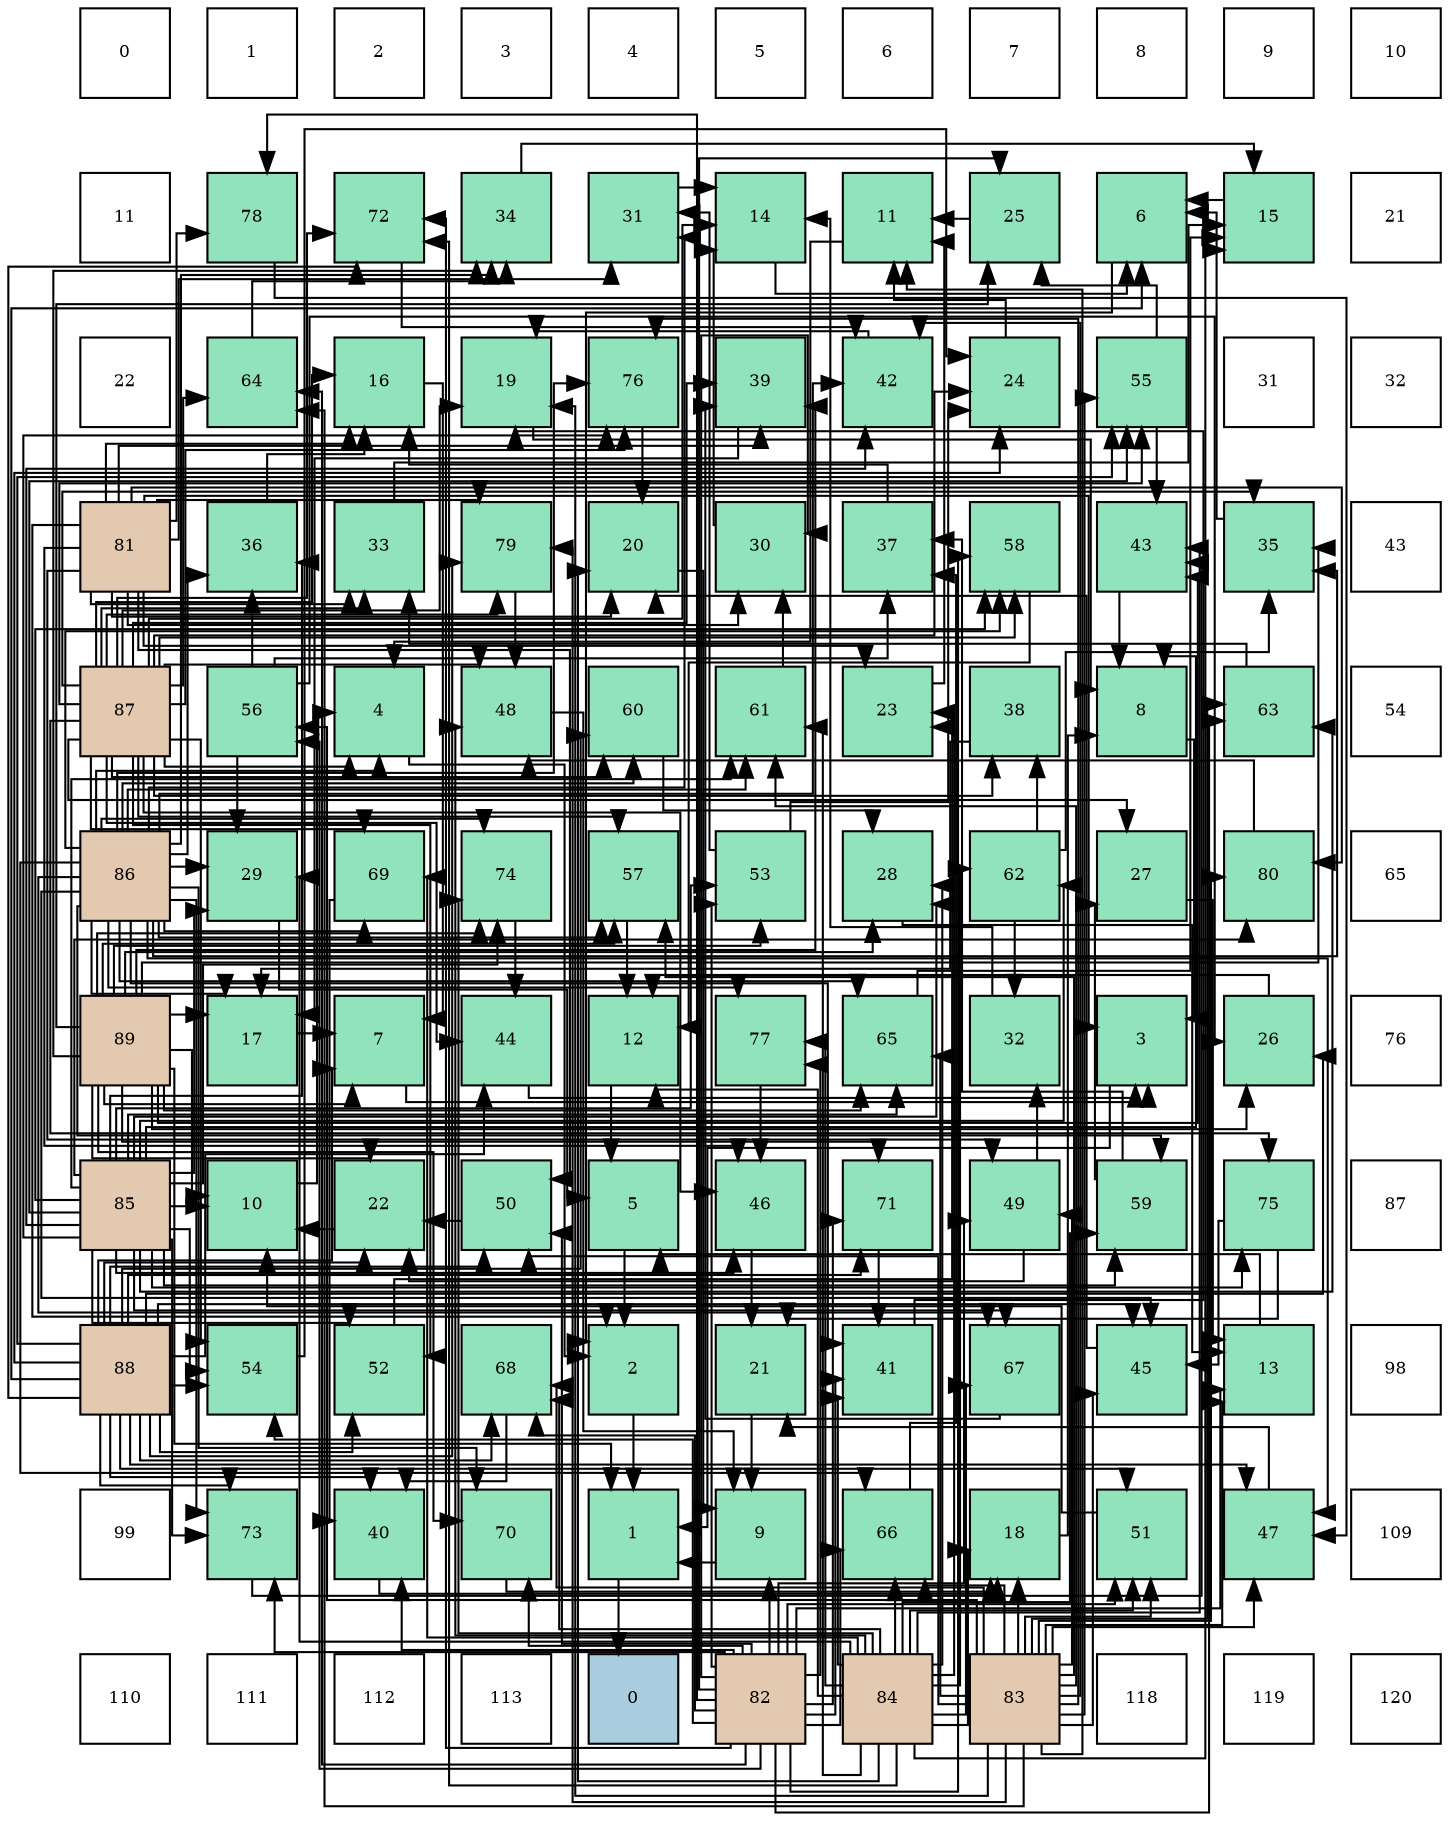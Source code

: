 digraph layout{
 rankdir=TB;
 splines=ortho;
 node [style=filled shape=square fixedsize=true width=0.6];
0[label="0", fontsize=8, fillcolor="#ffffff"];
1[label="1", fontsize=8, fillcolor="#ffffff"];
2[label="2", fontsize=8, fillcolor="#ffffff"];
3[label="3", fontsize=8, fillcolor="#ffffff"];
4[label="4", fontsize=8, fillcolor="#ffffff"];
5[label="5", fontsize=8, fillcolor="#ffffff"];
6[label="6", fontsize=8, fillcolor="#ffffff"];
7[label="7", fontsize=8, fillcolor="#ffffff"];
8[label="8", fontsize=8, fillcolor="#ffffff"];
9[label="9", fontsize=8, fillcolor="#ffffff"];
10[label="10", fontsize=8, fillcolor="#ffffff"];
11[label="11", fontsize=8, fillcolor="#ffffff"];
12[label="78", fontsize=8, fillcolor="#91e3bb"];
13[label="72", fontsize=8, fillcolor="#91e3bb"];
14[label="34", fontsize=8, fillcolor="#91e3bb"];
15[label="31", fontsize=8, fillcolor="#91e3bb"];
16[label="14", fontsize=8, fillcolor="#91e3bb"];
17[label="11", fontsize=8, fillcolor="#91e3bb"];
18[label="25", fontsize=8, fillcolor="#91e3bb"];
19[label="6", fontsize=8, fillcolor="#91e3bb"];
20[label="15", fontsize=8, fillcolor="#91e3bb"];
21[label="21", fontsize=8, fillcolor="#ffffff"];
22[label="22", fontsize=8, fillcolor="#ffffff"];
23[label="64", fontsize=8, fillcolor="#91e3bb"];
24[label="16", fontsize=8, fillcolor="#91e3bb"];
25[label="19", fontsize=8, fillcolor="#91e3bb"];
26[label="76", fontsize=8, fillcolor="#91e3bb"];
27[label="39", fontsize=8, fillcolor="#91e3bb"];
28[label="42", fontsize=8, fillcolor="#91e3bb"];
29[label="24", fontsize=8, fillcolor="#91e3bb"];
30[label="55", fontsize=8, fillcolor="#91e3bb"];
31[label="31", fontsize=8, fillcolor="#ffffff"];
32[label="32", fontsize=8, fillcolor="#ffffff"];
33[label="81", fontsize=8, fillcolor="#e3c9af"];
34[label="36", fontsize=8, fillcolor="#91e3bb"];
35[label="33", fontsize=8, fillcolor="#91e3bb"];
36[label="79", fontsize=8, fillcolor="#91e3bb"];
37[label="20", fontsize=8, fillcolor="#91e3bb"];
38[label="30", fontsize=8, fillcolor="#91e3bb"];
39[label="37", fontsize=8, fillcolor="#91e3bb"];
40[label="58", fontsize=8, fillcolor="#91e3bb"];
41[label="43", fontsize=8, fillcolor="#91e3bb"];
42[label="35", fontsize=8, fillcolor="#91e3bb"];
43[label="43", fontsize=8, fillcolor="#ffffff"];
44[label="87", fontsize=8, fillcolor="#e3c9af"];
45[label="56", fontsize=8, fillcolor="#91e3bb"];
46[label="4", fontsize=8, fillcolor="#91e3bb"];
47[label="48", fontsize=8, fillcolor="#91e3bb"];
48[label="60", fontsize=8, fillcolor="#91e3bb"];
49[label="61", fontsize=8, fillcolor="#91e3bb"];
50[label="23", fontsize=8, fillcolor="#91e3bb"];
51[label="38", fontsize=8, fillcolor="#91e3bb"];
52[label="8", fontsize=8, fillcolor="#91e3bb"];
53[label="63", fontsize=8, fillcolor="#91e3bb"];
54[label="54", fontsize=8, fillcolor="#ffffff"];
55[label="86", fontsize=8, fillcolor="#e3c9af"];
56[label="29", fontsize=8, fillcolor="#91e3bb"];
57[label="69", fontsize=8, fillcolor="#91e3bb"];
58[label="74", fontsize=8, fillcolor="#91e3bb"];
59[label="57", fontsize=8, fillcolor="#91e3bb"];
60[label="53", fontsize=8, fillcolor="#91e3bb"];
61[label="28", fontsize=8, fillcolor="#91e3bb"];
62[label="62", fontsize=8, fillcolor="#91e3bb"];
63[label="27", fontsize=8, fillcolor="#91e3bb"];
64[label="80", fontsize=8, fillcolor="#91e3bb"];
65[label="65", fontsize=8, fillcolor="#ffffff"];
66[label="89", fontsize=8, fillcolor="#e3c9af"];
67[label="17", fontsize=8, fillcolor="#91e3bb"];
68[label="7", fontsize=8, fillcolor="#91e3bb"];
69[label="44", fontsize=8, fillcolor="#91e3bb"];
70[label="12", fontsize=8, fillcolor="#91e3bb"];
71[label="77", fontsize=8, fillcolor="#91e3bb"];
72[label="65", fontsize=8, fillcolor="#91e3bb"];
73[label="32", fontsize=8, fillcolor="#91e3bb"];
74[label="3", fontsize=8, fillcolor="#91e3bb"];
75[label="26", fontsize=8, fillcolor="#91e3bb"];
76[label="76", fontsize=8, fillcolor="#ffffff"];
77[label="85", fontsize=8, fillcolor="#e3c9af"];
78[label="10", fontsize=8, fillcolor="#91e3bb"];
79[label="22", fontsize=8, fillcolor="#91e3bb"];
80[label="50", fontsize=8, fillcolor="#91e3bb"];
81[label="5", fontsize=8, fillcolor="#91e3bb"];
82[label="46", fontsize=8, fillcolor="#91e3bb"];
83[label="71", fontsize=8, fillcolor="#91e3bb"];
84[label="49", fontsize=8, fillcolor="#91e3bb"];
85[label="59", fontsize=8, fillcolor="#91e3bb"];
86[label="75", fontsize=8, fillcolor="#91e3bb"];
87[label="87", fontsize=8, fillcolor="#ffffff"];
88[label="88", fontsize=8, fillcolor="#e3c9af"];
89[label="54", fontsize=8, fillcolor="#91e3bb"];
90[label="52", fontsize=8, fillcolor="#91e3bb"];
91[label="68", fontsize=8, fillcolor="#91e3bb"];
92[label="2", fontsize=8, fillcolor="#91e3bb"];
93[label="21", fontsize=8, fillcolor="#91e3bb"];
94[label="41", fontsize=8, fillcolor="#91e3bb"];
95[label="67", fontsize=8, fillcolor="#91e3bb"];
96[label="45", fontsize=8, fillcolor="#91e3bb"];
97[label="13", fontsize=8, fillcolor="#91e3bb"];
98[label="98", fontsize=8, fillcolor="#ffffff"];
99[label="99", fontsize=8, fillcolor="#ffffff"];
100[label="73", fontsize=8, fillcolor="#91e3bb"];
101[label="40", fontsize=8, fillcolor="#91e3bb"];
102[label="70", fontsize=8, fillcolor="#91e3bb"];
103[label="1", fontsize=8, fillcolor="#91e3bb"];
104[label="9", fontsize=8, fillcolor="#91e3bb"];
105[label="66", fontsize=8, fillcolor="#91e3bb"];
106[label="18", fontsize=8, fillcolor="#91e3bb"];
107[label="51", fontsize=8, fillcolor="#91e3bb"];
108[label="47", fontsize=8, fillcolor="#91e3bb"];
109[label="109", fontsize=8, fillcolor="#ffffff"];
110[label="110", fontsize=8, fillcolor="#ffffff"];
111[label="111", fontsize=8, fillcolor="#ffffff"];
112[label="112", fontsize=8, fillcolor="#ffffff"];
113[label="113", fontsize=8, fillcolor="#ffffff"];
114[label="0", fontsize=8, fillcolor="#a9ccde"];
115[label="82", fontsize=8, fillcolor="#e3c9af"];
116[label="84", fontsize=8, fillcolor="#e3c9af"];
117[label="83", fontsize=8, fillcolor="#e3c9af"];
118[label="118", fontsize=8, fillcolor="#ffffff"];
119[label="119", fontsize=8, fillcolor="#ffffff"];
120[label="120", fontsize=8, fillcolor="#ffffff"];
edge [constraint=false, style=vis];103 -> 114;
92 -> 103;
74 -> 103;
46 -> 92;
81 -> 92;
19 -> 92;
68 -> 74;
52 -> 74;
104 -> 103;
78 -> 46;
17 -> 46;
70 -> 81;
97 -> 81;
16 -> 19;
20 -> 19;
24 -> 68;
67 -> 68;
106 -> 52;
25 -> 52;
37 -> 104;
93 -> 104;
79 -> 78;
50 -> 17;
29 -> 17;
18 -> 17;
75 -> 70;
63 -> 97;
61 -> 97;
56 -> 81;
38 -> 16;
15 -> 16;
73 -> 16;
35 -> 20;
14 -> 20;
42 -> 19;
34 -> 24;
39 -> 24;
51 -> 67;
27 -> 67;
101 -> 106;
94 -> 25;
28 -> 25;
41 -> 52;
69 -> 74;
96 -> 37;
82 -> 93;
108 -> 93;
47 -> 104;
84 -> 79;
84 -> 73;
80 -> 79;
107 -> 78;
90 -> 50;
60 -> 29;
60 -> 15;
89 -> 29;
30 -> 18;
30 -> 41;
45 -> 75;
45 -> 56;
45 -> 34;
45 -> 39;
59 -> 70;
40 -> 70;
85 -> 63;
85 -> 39;
48 -> 61;
49 -> 38;
62 -> 73;
62 -> 42;
62 -> 51;
53 -> 35;
23 -> 14;
72 -> 20;
105 -> 39;
95 -> 27;
91 -> 101;
57 -> 101;
102 -> 106;
83 -> 94;
13 -> 28;
100 -> 41;
58 -> 69;
86 -> 93;
86 -> 96;
26 -> 37;
71 -> 82;
12 -> 108;
36 -> 47;
64 -> 47;
33 -> 92;
33 -> 74;
33 -> 24;
33 -> 37;
33 -> 50;
33 -> 38;
33 -> 15;
33 -> 35;
33 -> 27;
33 -> 82;
33 -> 84;
33 -> 80;
33 -> 12;
33 -> 36;
33 -> 64;
115 -> 104;
115 -> 97;
115 -> 18;
115 -> 38;
115 -> 101;
115 -> 94;
115 -> 84;
115 -> 80;
115 -> 107;
115 -> 60;
115 -> 89;
115 -> 45;
115 -> 40;
115 -> 53;
115 -> 23;
115 -> 105;
115 -> 91;
115 -> 102;
115 -> 83;
115 -> 13;
115 -> 100;
115 -> 71;
115 -> 12;
117 -> 17;
117 -> 97;
117 -> 106;
117 -> 25;
117 -> 28;
117 -> 96;
117 -> 108;
117 -> 84;
117 -> 80;
117 -> 107;
117 -> 30;
117 -> 45;
117 -> 59;
117 -> 49;
117 -> 53;
117 -> 23;
117 -> 72;
117 -> 105;
117 -> 91;
117 -> 26;
117 -> 36;
117 -> 64;
116 -> 70;
116 -> 20;
116 -> 106;
116 -> 37;
116 -> 50;
116 -> 61;
116 -> 56;
116 -> 94;
116 -> 41;
116 -> 47;
116 -> 107;
116 -> 85;
116 -> 49;
116 -> 62;
116 -> 105;
116 -> 95;
116 -> 91;
116 -> 57;
116 -> 13;
116 -> 58;
116 -> 71;
77 -> 52;
77 -> 78;
77 -> 61;
77 -> 56;
77 -> 34;
77 -> 28;
77 -> 82;
77 -> 90;
77 -> 60;
77 -> 89;
77 -> 30;
77 -> 40;
77 -> 85;
77 -> 49;
77 -> 62;
77 -> 53;
77 -> 72;
77 -> 95;
77 -> 100;
77 -> 58;
77 -> 86;
77 -> 26;
77 -> 64;
55 -> 46;
55 -> 67;
55 -> 56;
55 -> 15;
55 -> 14;
55 -> 42;
55 -> 34;
55 -> 94;
55 -> 28;
55 -> 96;
55 -> 108;
55 -> 59;
55 -> 40;
55 -> 85;
55 -> 48;
55 -> 49;
55 -> 72;
55 -> 105;
55 -> 95;
55 -> 57;
55 -> 102;
55 -> 100;
55 -> 58;
55 -> 26;
55 -> 71;
44 -> 46;
44 -> 16;
44 -> 24;
44 -> 25;
44 -> 29;
44 -> 63;
44 -> 35;
44 -> 42;
44 -> 51;
44 -> 27;
44 -> 69;
44 -> 82;
44 -> 47;
44 -> 90;
44 -> 89;
44 -> 30;
44 -> 59;
44 -> 40;
44 -> 48;
44 -> 23;
44 -> 57;
44 -> 13;
44 -> 86;
44 -> 26;
44 -> 36;
88 -> 19;
88 -> 68;
88 -> 79;
88 -> 29;
88 -> 75;
88 -> 101;
88 -> 69;
88 -> 96;
88 -> 108;
88 -> 80;
88 -> 107;
88 -> 90;
88 -> 89;
88 -> 30;
88 -> 48;
88 -> 91;
88 -> 83;
88 -> 13;
88 -> 100;
88 -> 36;
66 -> 103;
66 -> 68;
66 -> 78;
66 -> 67;
66 -> 79;
66 -> 18;
66 -> 75;
66 -> 61;
66 -> 14;
66 -> 42;
66 -> 27;
66 -> 41;
66 -> 60;
66 -> 59;
66 -> 72;
66 -> 102;
66 -> 83;
66 -> 58;
edge [constraint=true, style=invis];
0 -> 11 -> 22 -> 33 -> 44 -> 55 -> 66 -> 77 -> 88 -> 99 -> 110;
1 -> 12 -> 23 -> 34 -> 45 -> 56 -> 67 -> 78 -> 89 -> 100 -> 111;
2 -> 13 -> 24 -> 35 -> 46 -> 57 -> 68 -> 79 -> 90 -> 101 -> 112;
3 -> 14 -> 25 -> 36 -> 47 -> 58 -> 69 -> 80 -> 91 -> 102 -> 113;
4 -> 15 -> 26 -> 37 -> 48 -> 59 -> 70 -> 81 -> 92 -> 103 -> 114;
5 -> 16 -> 27 -> 38 -> 49 -> 60 -> 71 -> 82 -> 93 -> 104 -> 115;
6 -> 17 -> 28 -> 39 -> 50 -> 61 -> 72 -> 83 -> 94 -> 105 -> 116;
7 -> 18 -> 29 -> 40 -> 51 -> 62 -> 73 -> 84 -> 95 -> 106 -> 117;
8 -> 19 -> 30 -> 41 -> 52 -> 63 -> 74 -> 85 -> 96 -> 107 -> 118;
9 -> 20 -> 31 -> 42 -> 53 -> 64 -> 75 -> 86 -> 97 -> 108 -> 119;
10 -> 21 -> 32 -> 43 -> 54 -> 65 -> 76 -> 87 -> 98 -> 109 -> 120;
rank = same {0 -> 1 -> 2 -> 3 -> 4 -> 5 -> 6 -> 7 -> 8 -> 9 -> 10};
rank = same {11 -> 12 -> 13 -> 14 -> 15 -> 16 -> 17 -> 18 -> 19 -> 20 -> 21};
rank = same {22 -> 23 -> 24 -> 25 -> 26 -> 27 -> 28 -> 29 -> 30 -> 31 -> 32};
rank = same {33 -> 34 -> 35 -> 36 -> 37 -> 38 -> 39 -> 40 -> 41 -> 42 -> 43};
rank = same {44 -> 45 -> 46 -> 47 -> 48 -> 49 -> 50 -> 51 -> 52 -> 53 -> 54};
rank = same {55 -> 56 -> 57 -> 58 -> 59 -> 60 -> 61 -> 62 -> 63 -> 64 -> 65};
rank = same {66 -> 67 -> 68 -> 69 -> 70 -> 71 -> 72 -> 73 -> 74 -> 75 -> 76};
rank = same {77 -> 78 -> 79 -> 80 -> 81 -> 82 -> 83 -> 84 -> 85 -> 86 -> 87};
rank = same {88 -> 89 -> 90 -> 91 -> 92 -> 93 -> 94 -> 95 -> 96 -> 97 -> 98};
rank = same {99 -> 100 -> 101 -> 102 -> 103 -> 104 -> 105 -> 106 -> 107 -> 108 -> 109};
rank = same {110 -> 111 -> 112 -> 113 -> 114 -> 115 -> 116 -> 117 -> 118 -> 119 -> 120};
}